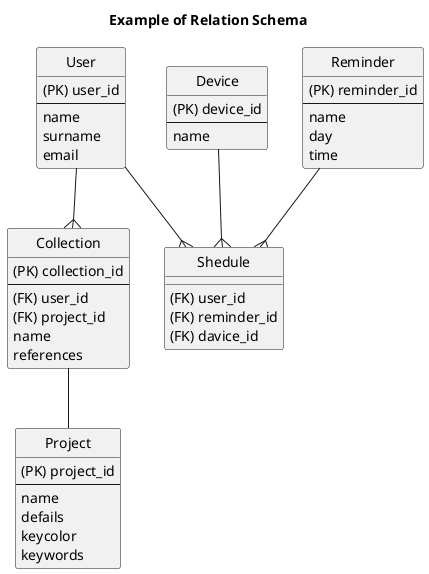 @startuml

title Example of Relation Schema

hide circle

entity "User" as tu {
    (PK) user_id
    --
    name
    surname
    email
}


entity "Collection" as tl {
    (PK) collection_id
    --
    (FK) user_id
    (FK) project_id
    name
    references 
}

entity "Project" as tul {
    (PK) project_id
    --
    name
    defails
    keycolor
    keywords
}

entity "Shedule" as tule {
    (FK) user_id
    (FK) reminder_id
    (FK) davice_id
}

entity "Device" as tm {
    (PK) device_id
    --
    name
}

entity "Reminder" as te {
    (PK) reminder_id
    --
    name
    day
    time 
}


tu --{ tl
tl -- tul
tu --{ tule
te --{ tule
tm --{ tule

@enduml
